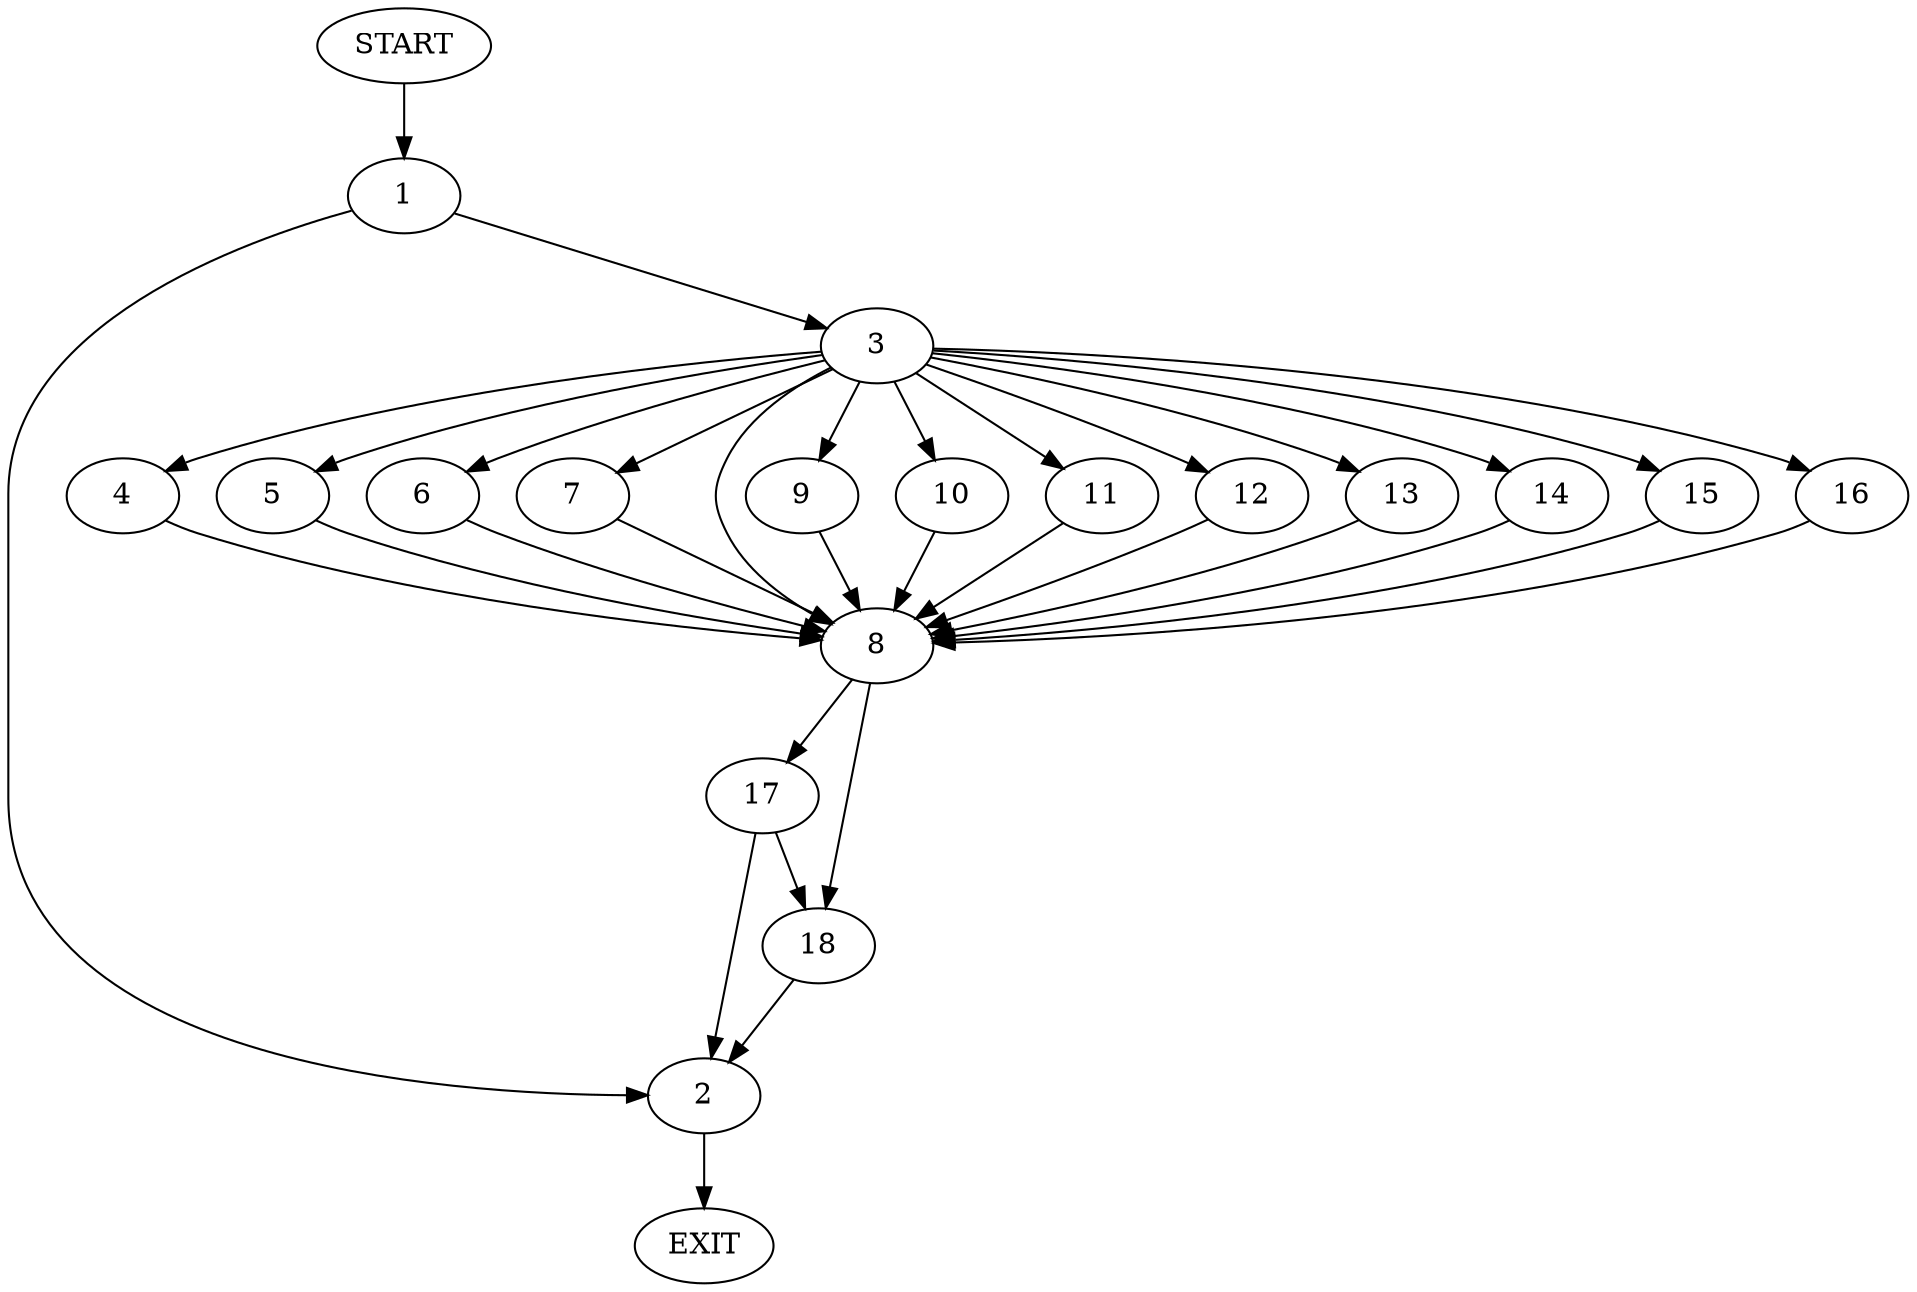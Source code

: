 digraph {
0 [label="START"]
19 [label="EXIT"]
0 -> 1
1 -> 2
1 -> 3
3 -> 4
3 -> 5
3 -> 6
3 -> 7
3 -> 8
3 -> 9
3 -> 10
3 -> 11
3 -> 12
3 -> 13
3 -> 14
3 -> 15
3 -> 16
2 -> 19
12 -> 8
6 -> 8
15 -> 8
9 -> 8
7 -> 8
16 -> 8
11 -> 8
14 -> 8
13 -> 8
4 -> 8
5 -> 8
8 -> 17
8 -> 18
10 -> 8
17 -> 2
17 -> 18
18 -> 2
}
